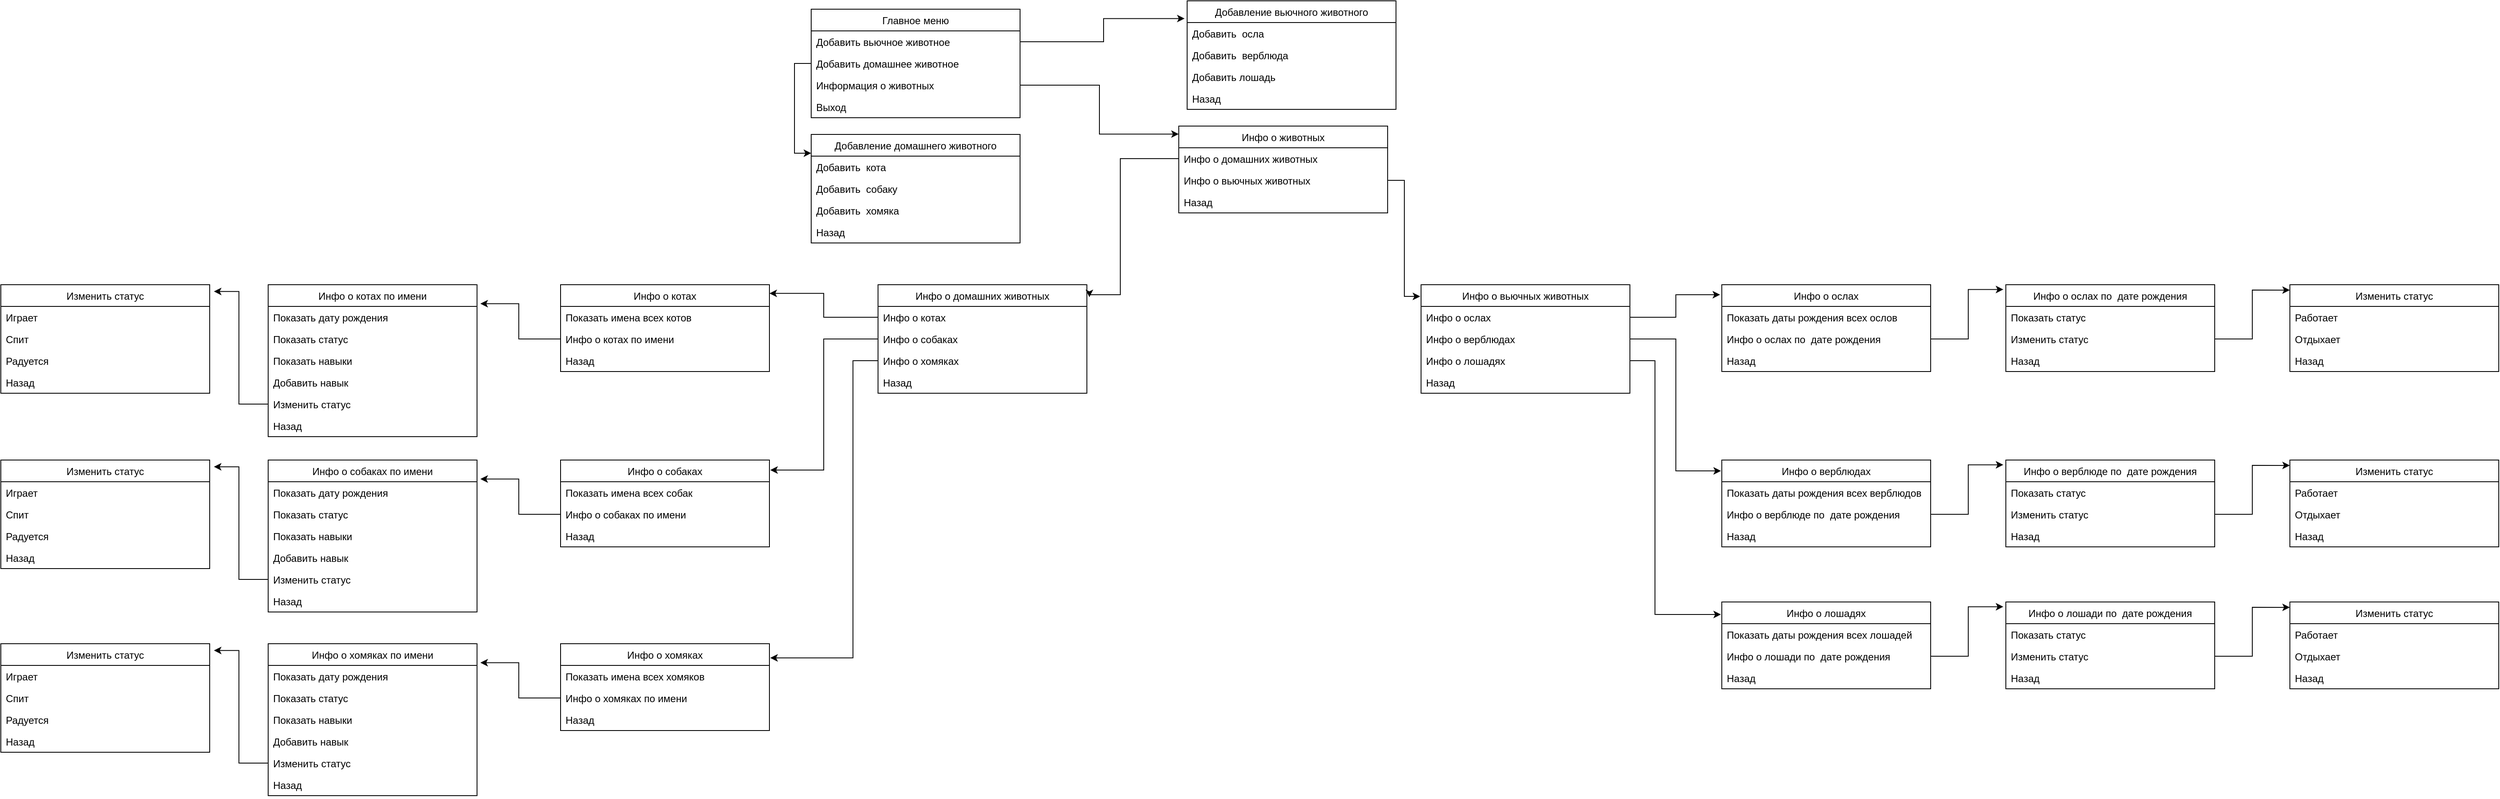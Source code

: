 <mxfile version="20.3.0" type="device"><diagram id="fs045Aw5NQuOUxJ6UUJ1" name="Page-1"><mxGraphModel dx="3357" dy="1331" grid="1" gridSize="10" guides="1" tooltips="1" connect="1" arrows="1" fold="1" page="1" pageScale="1" pageWidth="1169" pageHeight="1654" math="0" shadow="0"><root><mxCell id="0"/><mxCell id="1" parent="0"/><mxCell id="vVIxiaEIM-5Z5DI-X42F-1" value="Главное меню" style="swimlane;fontStyle=0;childLayout=stackLayout;horizontal=1;startSize=26;fillColor=none;horizontalStack=0;resizeParent=1;resizeParentMax=0;resizeLast=0;collapsible=1;marginBottom=0;" parent="1" vertex="1"><mxGeometry x="40" y="50" width="250" height="130" as="geometry"/></mxCell><mxCell id="vVIxiaEIM-5Z5DI-X42F-2" value="Добавить вьючное животное" style="text;strokeColor=none;fillColor=none;align=left;verticalAlign=top;spacingLeft=4;spacingRight=4;overflow=hidden;rotatable=0;points=[[0,0.5],[1,0.5]];portConstraint=eastwest;" parent="vVIxiaEIM-5Z5DI-X42F-1" vertex="1"><mxGeometry y="26" width="250" height="26" as="geometry"/></mxCell><mxCell id="vVIxiaEIM-5Z5DI-X42F-3" value="Добавить домашнее животное" style="text;strokeColor=none;fillColor=none;align=left;verticalAlign=top;spacingLeft=4;spacingRight=4;overflow=hidden;rotatable=0;points=[[0,0.5],[1,0.5]];portConstraint=eastwest;" parent="vVIxiaEIM-5Z5DI-X42F-1" vertex="1"><mxGeometry y="52" width="250" height="26" as="geometry"/></mxCell><mxCell id="vVIxiaEIM-5Z5DI-X42F-4" value="Информация о животных" style="text;strokeColor=none;fillColor=none;align=left;verticalAlign=top;spacingLeft=4;spacingRight=4;overflow=hidden;rotatable=0;points=[[0,0.5],[1,0.5]];portConstraint=eastwest;" parent="vVIxiaEIM-5Z5DI-X42F-1" vertex="1"><mxGeometry y="78" width="250" height="26" as="geometry"/></mxCell><mxCell id="2BaYiXxYKzStVvxydZpP-1" value="Выход" style="text;strokeColor=none;fillColor=none;align=left;verticalAlign=top;spacingLeft=4;spacingRight=4;overflow=hidden;rotatable=0;points=[[0,0.5],[1,0.5]];portConstraint=eastwest;" vertex="1" parent="vVIxiaEIM-5Z5DI-X42F-1"><mxGeometry y="104" width="250" height="26" as="geometry"/></mxCell><mxCell id="vVIxiaEIM-5Z5DI-X42F-5" value="Добавление вьючного животного" style="swimlane;fontStyle=0;childLayout=stackLayout;horizontal=1;startSize=26;fillColor=none;horizontalStack=0;resizeParent=1;resizeParentMax=0;resizeLast=0;collapsible=1;marginBottom=0;" parent="1" vertex="1"><mxGeometry x="490" y="40" width="250" height="130" as="geometry"/></mxCell><mxCell id="vVIxiaEIM-5Z5DI-X42F-6" value="Добавить  осла" style="text;strokeColor=none;fillColor=none;align=left;verticalAlign=top;spacingLeft=4;spacingRight=4;overflow=hidden;rotatable=0;points=[[0,0.5],[1,0.5]];portConstraint=eastwest;" parent="vVIxiaEIM-5Z5DI-X42F-5" vertex="1"><mxGeometry y="26" width="250" height="26" as="geometry"/></mxCell><mxCell id="vVIxiaEIM-5Z5DI-X42F-7" value="Добавить  верблюда" style="text;strokeColor=none;fillColor=none;align=left;verticalAlign=top;spacingLeft=4;spacingRight=4;overflow=hidden;rotatable=0;points=[[0,0.5],[1,0.5]];portConstraint=eastwest;" parent="vVIxiaEIM-5Z5DI-X42F-5" vertex="1"><mxGeometry y="52" width="250" height="26" as="geometry"/></mxCell><mxCell id="vVIxiaEIM-5Z5DI-X42F-8" value="Добавить лошадь" style="text;strokeColor=none;fillColor=none;align=left;verticalAlign=top;spacingLeft=4;spacingRight=4;overflow=hidden;rotatable=0;points=[[0,0.5],[1,0.5]];portConstraint=eastwest;" parent="vVIxiaEIM-5Z5DI-X42F-5" vertex="1"><mxGeometry y="78" width="250" height="26" as="geometry"/></mxCell><mxCell id="2BaYiXxYKzStVvxydZpP-3" value="Назад" style="text;strokeColor=none;fillColor=none;align=left;verticalAlign=top;spacingLeft=4;spacingRight=4;overflow=hidden;rotatable=0;points=[[0,0.5],[1,0.5]];portConstraint=eastwest;" vertex="1" parent="vVIxiaEIM-5Z5DI-X42F-5"><mxGeometry y="104" width="250" height="26" as="geometry"/></mxCell><mxCell id="vVIxiaEIM-5Z5DI-X42F-9" style="edgeStyle=orthogonalEdgeStyle;rounded=0;orthogonalLoop=1;jettySize=auto;html=1;entryX=-0.012;entryY=0.163;entryDx=0;entryDy=0;entryPerimeter=0;" parent="1" source="vVIxiaEIM-5Z5DI-X42F-2" target="vVIxiaEIM-5Z5DI-X42F-5" edge="1"><mxGeometry relative="1" as="geometry"/></mxCell><mxCell id="vVIxiaEIM-5Z5DI-X42F-10" value="Добавление домашнего животного" style="swimlane;fontStyle=0;childLayout=stackLayout;horizontal=1;startSize=26;fillColor=none;horizontalStack=0;resizeParent=1;resizeParentMax=0;resizeLast=0;collapsible=1;marginBottom=0;" parent="1" vertex="1"><mxGeometry x="40" y="200" width="250" height="130" as="geometry"/></mxCell><mxCell id="vVIxiaEIM-5Z5DI-X42F-11" value="Добавить  кота" style="text;strokeColor=none;fillColor=none;align=left;verticalAlign=top;spacingLeft=4;spacingRight=4;overflow=hidden;rotatable=0;points=[[0,0.5],[1,0.5]];portConstraint=eastwest;" parent="vVIxiaEIM-5Z5DI-X42F-10" vertex="1"><mxGeometry y="26" width="250" height="26" as="geometry"/></mxCell><mxCell id="vVIxiaEIM-5Z5DI-X42F-12" value="Добавить  собаку" style="text;strokeColor=none;fillColor=none;align=left;verticalAlign=top;spacingLeft=4;spacingRight=4;overflow=hidden;rotatable=0;points=[[0,0.5],[1,0.5]];portConstraint=eastwest;" parent="vVIxiaEIM-5Z5DI-X42F-10" vertex="1"><mxGeometry y="52" width="250" height="26" as="geometry"/></mxCell><mxCell id="vVIxiaEIM-5Z5DI-X42F-13" value="Добавить  хомяка" style="text;strokeColor=none;fillColor=none;align=left;verticalAlign=top;spacingLeft=4;spacingRight=4;overflow=hidden;rotatable=0;points=[[0,0.5],[1,0.5]];portConstraint=eastwest;" parent="vVIxiaEIM-5Z5DI-X42F-10" vertex="1"><mxGeometry y="78" width="250" height="26" as="geometry"/></mxCell><mxCell id="2BaYiXxYKzStVvxydZpP-2" value="Назад" style="text;strokeColor=none;fillColor=none;align=left;verticalAlign=top;spacingLeft=4;spacingRight=4;overflow=hidden;rotatable=0;points=[[0,0.5],[1,0.5]];portConstraint=eastwest;" vertex="1" parent="vVIxiaEIM-5Z5DI-X42F-10"><mxGeometry y="104" width="250" height="26" as="geometry"/></mxCell><mxCell id="vVIxiaEIM-5Z5DI-X42F-14" style="edgeStyle=orthogonalEdgeStyle;rounded=0;orthogonalLoop=1;jettySize=auto;html=1;entryX=0;entryY=0.173;entryDx=0;entryDy=0;entryPerimeter=0;" parent="1" source="vVIxiaEIM-5Z5DI-X42F-3" target="vVIxiaEIM-5Z5DI-X42F-10" edge="1"><mxGeometry relative="1" as="geometry"/></mxCell><mxCell id="2BaYiXxYKzStVvxydZpP-4" value="Инфо о животных" style="swimlane;fontStyle=0;childLayout=stackLayout;horizontal=1;startSize=26;fillColor=none;horizontalStack=0;resizeParent=1;resizeParentMax=0;resizeLast=0;collapsible=1;marginBottom=0;" vertex="1" parent="1"><mxGeometry x="480" y="190" width="250" height="104" as="geometry"/></mxCell><mxCell id="2BaYiXxYKzStVvxydZpP-5" value="Инфо о домашних животных" style="text;strokeColor=none;fillColor=none;align=left;verticalAlign=top;spacingLeft=4;spacingRight=4;overflow=hidden;rotatable=0;points=[[0,0.5],[1,0.5]];portConstraint=eastwest;" vertex="1" parent="2BaYiXxYKzStVvxydZpP-4"><mxGeometry y="26" width="250" height="26" as="geometry"/></mxCell><mxCell id="2BaYiXxYKzStVvxydZpP-6" value="Инфо о вьючных животных" style="text;strokeColor=none;fillColor=none;align=left;verticalAlign=top;spacingLeft=4;spacingRight=4;overflow=hidden;rotatable=0;points=[[0,0.5],[1,0.5]];portConstraint=eastwest;" vertex="1" parent="2BaYiXxYKzStVvxydZpP-4"><mxGeometry y="52" width="250" height="26" as="geometry"/></mxCell><mxCell id="2BaYiXxYKzStVvxydZpP-8" value="Назад" style="text;strokeColor=none;fillColor=none;align=left;verticalAlign=top;spacingLeft=4;spacingRight=4;overflow=hidden;rotatable=0;points=[[0,0.5],[1,0.5]];portConstraint=eastwest;" vertex="1" parent="2BaYiXxYKzStVvxydZpP-4"><mxGeometry y="78" width="250" height="26" as="geometry"/></mxCell><mxCell id="2BaYiXxYKzStVvxydZpP-9" style="edgeStyle=orthogonalEdgeStyle;rounded=0;orthogonalLoop=1;jettySize=auto;html=1;entryX=0;entryY=0.092;entryDx=0;entryDy=0;entryPerimeter=0;" edge="1" parent="1" source="vVIxiaEIM-5Z5DI-X42F-4" target="2BaYiXxYKzStVvxydZpP-4"><mxGeometry relative="1" as="geometry"/></mxCell><mxCell id="2BaYiXxYKzStVvxydZpP-10" value="Инфо о домашних животных" style="swimlane;fontStyle=0;childLayout=stackLayout;horizontal=1;startSize=26;fillColor=none;horizontalStack=0;resizeParent=1;resizeParentMax=0;resizeLast=0;collapsible=1;marginBottom=0;" vertex="1" parent="1"><mxGeometry x="120" y="380" width="250" height="130" as="geometry"/></mxCell><mxCell id="2BaYiXxYKzStVvxydZpP-11" value="Инфо о котах" style="text;strokeColor=none;fillColor=none;align=left;verticalAlign=top;spacingLeft=4;spacingRight=4;overflow=hidden;rotatable=0;points=[[0,0.5],[1,0.5]];portConstraint=eastwest;" vertex="1" parent="2BaYiXxYKzStVvxydZpP-10"><mxGeometry y="26" width="250" height="26" as="geometry"/></mxCell><mxCell id="2BaYiXxYKzStVvxydZpP-12" value="Инфо о собаках" style="text;strokeColor=none;fillColor=none;align=left;verticalAlign=top;spacingLeft=4;spacingRight=4;overflow=hidden;rotatable=0;points=[[0,0.5],[1,0.5]];portConstraint=eastwest;" vertex="1" parent="2BaYiXxYKzStVvxydZpP-10"><mxGeometry y="52" width="250" height="26" as="geometry"/></mxCell><mxCell id="2BaYiXxYKzStVvxydZpP-13" value="Инфо о хомяках" style="text;strokeColor=none;fillColor=none;align=left;verticalAlign=top;spacingLeft=4;spacingRight=4;overflow=hidden;rotatable=0;points=[[0,0.5],[1,0.5]];portConstraint=eastwest;" vertex="1" parent="2BaYiXxYKzStVvxydZpP-10"><mxGeometry y="78" width="250" height="26" as="geometry"/></mxCell><mxCell id="2BaYiXxYKzStVvxydZpP-17" value="Назад" style="text;strokeColor=none;fillColor=none;align=left;verticalAlign=top;spacingLeft=4;spacingRight=4;overflow=hidden;rotatable=0;points=[[0,0.5],[1,0.5]];portConstraint=eastwest;" vertex="1" parent="2BaYiXxYKzStVvxydZpP-10"><mxGeometry y="104" width="250" height="26" as="geometry"/></mxCell><mxCell id="2BaYiXxYKzStVvxydZpP-14" style="edgeStyle=orthogonalEdgeStyle;rounded=0;orthogonalLoop=1;jettySize=auto;html=1;entryX=1.012;entryY=0.115;entryDx=0;entryDy=0;entryPerimeter=0;" edge="1" parent="1" source="2BaYiXxYKzStVvxydZpP-5" target="2BaYiXxYKzStVvxydZpP-10"><mxGeometry relative="1" as="geometry"><Array as="points"><mxPoint x="410" y="229"/><mxPoint x="410" y="392"/></Array></mxGeometry></mxCell><mxCell id="2BaYiXxYKzStVvxydZpP-18" value="Инфо о вьючных животных" style="swimlane;fontStyle=0;childLayout=stackLayout;horizontal=1;startSize=26;fillColor=none;horizontalStack=0;resizeParent=1;resizeParentMax=0;resizeLast=0;collapsible=1;marginBottom=0;" vertex="1" parent="1"><mxGeometry x="770" y="380" width="250" height="130" as="geometry"/></mxCell><mxCell id="2BaYiXxYKzStVvxydZpP-19" value="Инфо о ослах" style="text;strokeColor=none;fillColor=none;align=left;verticalAlign=top;spacingLeft=4;spacingRight=4;overflow=hidden;rotatable=0;points=[[0,0.5],[1,0.5]];portConstraint=eastwest;" vertex="1" parent="2BaYiXxYKzStVvxydZpP-18"><mxGeometry y="26" width="250" height="26" as="geometry"/></mxCell><mxCell id="2BaYiXxYKzStVvxydZpP-20" value="Инфо о верблюдах" style="text;strokeColor=none;fillColor=none;align=left;verticalAlign=top;spacingLeft=4;spacingRight=4;overflow=hidden;rotatable=0;points=[[0,0.5],[1,0.5]];portConstraint=eastwest;" vertex="1" parent="2BaYiXxYKzStVvxydZpP-18"><mxGeometry y="52" width="250" height="26" as="geometry"/></mxCell><mxCell id="2BaYiXxYKzStVvxydZpP-21" value="Инфо о лошадях" style="text;strokeColor=none;fillColor=none;align=left;verticalAlign=top;spacingLeft=4;spacingRight=4;overflow=hidden;rotatable=0;points=[[0,0.5],[1,0.5]];portConstraint=eastwest;" vertex="1" parent="2BaYiXxYKzStVvxydZpP-18"><mxGeometry y="78" width="250" height="26" as="geometry"/></mxCell><mxCell id="2BaYiXxYKzStVvxydZpP-22" value="Назад" style="text;strokeColor=none;fillColor=none;align=left;verticalAlign=top;spacingLeft=4;spacingRight=4;overflow=hidden;rotatable=0;points=[[0,0.5],[1,0.5]];portConstraint=eastwest;" vertex="1" parent="2BaYiXxYKzStVvxydZpP-18"><mxGeometry y="104" width="250" height="26" as="geometry"/></mxCell><mxCell id="2BaYiXxYKzStVvxydZpP-23" style="edgeStyle=orthogonalEdgeStyle;rounded=0;orthogonalLoop=1;jettySize=auto;html=1;entryX=-0.004;entryY=0.108;entryDx=0;entryDy=0;entryPerimeter=0;" edge="1" parent="1" source="2BaYiXxYKzStVvxydZpP-6" target="2BaYiXxYKzStVvxydZpP-18"><mxGeometry relative="1" as="geometry"/></mxCell><mxCell id="2BaYiXxYKzStVvxydZpP-24" value="Инфо о котах" style="swimlane;fontStyle=0;childLayout=stackLayout;horizontal=1;startSize=26;fillColor=none;horizontalStack=0;resizeParent=1;resizeParentMax=0;resizeLast=0;collapsible=1;marginBottom=0;" vertex="1" parent="1"><mxGeometry x="-260" y="380" width="250" height="104" as="geometry"/></mxCell><mxCell id="2BaYiXxYKzStVvxydZpP-25" value="Показать имена всех котов" style="text;strokeColor=none;fillColor=none;align=left;verticalAlign=top;spacingLeft=4;spacingRight=4;overflow=hidden;rotatable=0;points=[[0,0.5],[1,0.5]];portConstraint=eastwest;" vertex="1" parent="2BaYiXxYKzStVvxydZpP-24"><mxGeometry y="26" width="250" height="26" as="geometry"/></mxCell><mxCell id="2BaYiXxYKzStVvxydZpP-26" value="Инфо о котах по имени" style="text;strokeColor=none;fillColor=none;align=left;verticalAlign=top;spacingLeft=4;spacingRight=4;overflow=hidden;rotatable=0;points=[[0,0.5],[1,0.5]];portConstraint=eastwest;" vertex="1" parent="2BaYiXxYKzStVvxydZpP-24"><mxGeometry y="52" width="250" height="26" as="geometry"/></mxCell><mxCell id="2BaYiXxYKzStVvxydZpP-28" value="Назад" style="text;strokeColor=none;fillColor=none;align=left;verticalAlign=top;spacingLeft=4;spacingRight=4;overflow=hidden;rotatable=0;points=[[0,0.5],[1,0.5]];portConstraint=eastwest;" vertex="1" parent="2BaYiXxYKzStVvxydZpP-24"><mxGeometry y="78" width="250" height="26" as="geometry"/></mxCell><mxCell id="2BaYiXxYKzStVvxydZpP-29" style="edgeStyle=orthogonalEdgeStyle;rounded=0;orthogonalLoop=1;jettySize=auto;html=1;entryX=1;entryY=0.1;entryDx=0;entryDy=0;entryPerimeter=0;" edge="1" parent="1" source="2BaYiXxYKzStVvxydZpP-11" target="2BaYiXxYKzStVvxydZpP-24"><mxGeometry relative="1" as="geometry"/></mxCell><mxCell id="2BaYiXxYKzStVvxydZpP-30" value="Инфо о котах по имени" style="swimlane;fontStyle=0;childLayout=stackLayout;horizontal=1;startSize=26;fillColor=none;horizontalStack=0;resizeParent=1;resizeParentMax=0;resizeLast=0;collapsible=1;marginBottom=0;" vertex="1" parent="1"><mxGeometry x="-610" y="380" width="250" height="182" as="geometry"/></mxCell><mxCell id="2BaYiXxYKzStVvxydZpP-31" value="Показать дату рождения" style="text;strokeColor=none;fillColor=none;align=left;verticalAlign=top;spacingLeft=4;spacingRight=4;overflow=hidden;rotatable=0;points=[[0,0.5],[1,0.5]];portConstraint=eastwest;" vertex="1" parent="2BaYiXxYKzStVvxydZpP-30"><mxGeometry y="26" width="250" height="26" as="geometry"/></mxCell><mxCell id="2BaYiXxYKzStVvxydZpP-32" value="Показать статус" style="text;strokeColor=none;fillColor=none;align=left;verticalAlign=top;spacingLeft=4;spacingRight=4;overflow=hidden;rotatable=0;points=[[0,0.5],[1,0.5]];portConstraint=eastwest;" vertex="1" parent="2BaYiXxYKzStVvxydZpP-30"><mxGeometry y="52" width="250" height="26" as="geometry"/></mxCell><mxCell id="2BaYiXxYKzStVvxydZpP-33" value="Показать навыки" style="text;strokeColor=none;fillColor=none;align=left;verticalAlign=top;spacingLeft=4;spacingRight=4;overflow=hidden;rotatable=0;points=[[0,0.5],[1,0.5]];portConstraint=eastwest;" vertex="1" parent="2BaYiXxYKzStVvxydZpP-30"><mxGeometry y="78" width="250" height="26" as="geometry"/></mxCell><mxCell id="2BaYiXxYKzStVvxydZpP-35" value="Добавить навык" style="text;strokeColor=none;fillColor=none;align=left;verticalAlign=top;spacingLeft=4;spacingRight=4;overflow=hidden;rotatable=0;points=[[0,0.5],[1,0.5]];portConstraint=eastwest;" vertex="1" parent="2BaYiXxYKzStVvxydZpP-30"><mxGeometry y="104" width="250" height="26" as="geometry"/></mxCell><mxCell id="2BaYiXxYKzStVvxydZpP-36" value="Изменить статус" style="text;strokeColor=none;fillColor=none;align=left;verticalAlign=top;spacingLeft=4;spacingRight=4;overflow=hidden;rotatable=0;points=[[0,0.5],[1,0.5]];portConstraint=eastwest;" vertex="1" parent="2BaYiXxYKzStVvxydZpP-30"><mxGeometry y="130" width="250" height="26" as="geometry"/></mxCell><mxCell id="2BaYiXxYKzStVvxydZpP-39" value="Назад" style="text;strokeColor=none;fillColor=none;align=left;verticalAlign=top;spacingLeft=4;spacingRight=4;overflow=hidden;rotatable=0;points=[[0,0.5],[1,0.5]];portConstraint=eastwest;" vertex="1" parent="2BaYiXxYKzStVvxydZpP-30"><mxGeometry y="156" width="250" height="26" as="geometry"/></mxCell><mxCell id="2BaYiXxYKzStVvxydZpP-34" style="edgeStyle=orthogonalEdgeStyle;rounded=0;orthogonalLoop=1;jettySize=auto;html=1;entryX=1.016;entryY=0.125;entryDx=0;entryDy=0;entryPerimeter=0;" edge="1" parent="1" source="2BaYiXxYKzStVvxydZpP-26" target="2BaYiXxYKzStVvxydZpP-30"><mxGeometry relative="1" as="geometry"/></mxCell><mxCell id="2BaYiXxYKzStVvxydZpP-40" value="Изменить статус" style="swimlane;fontStyle=0;childLayout=stackLayout;horizontal=1;startSize=26;fillColor=none;horizontalStack=0;resizeParent=1;resizeParentMax=0;resizeLast=0;collapsible=1;marginBottom=0;" vertex="1" parent="1"><mxGeometry x="-930" y="380" width="250" height="130" as="geometry"/></mxCell><mxCell id="2BaYiXxYKzStVvxydZpP-41" value="Играет" style="text;strokeColor=none;fillColor=none;align=left;verticalAlign=top;spacingLeft=4;spacingRight=4;overflow=hidden;rotatable=0;points=[[0,0.5],[1,0.5]];portConstraint=eastwest;" vertex="1" parent="2BaYiXxYKzStVvxydZpP-40"><mxGeometry y="26" width="250" height="26" as="geometry"/></mxCell><mxCell id="2BaYiXxYKzStVvxydZpP-42" value="Спит" style="text;strokeColor=none;fillColor=none;align=left;verticalAlign=top;spacingLeft=4;spacingRight=4;overflow=hidden;rotatable=0;points=[[0,0.5],[1,0.5]];portConstraint=eastwest;" vertex="1" parent="2BaYiXxYKzStVvxydZpP-40"><mxGeometry y="52" width="250" height="26" as="geometry"/></mxCell><mxCell id="2BaYiXxYKzStVvxydZpP-43" value="Радуется" style="text;strokeColor=none;fillColor=none;align=left;verticalAlign=top;spacingLeft=4;spacingRight=4;overflow=hidden;rotatable=0;points=[[0,0.5],[1,0.5]];portConstraint=eastwest;" vertex="1" parent="2BaYiXxYKzStVvxydZpP-40"><mxGeometry y="78" width="250" height="26" as="geometry"/></mxCell><mxCell id="2BaYiXxYKzStVvxydZpP-46" value="Назад" style="text;strokeColor=none;fillColor=none;align=left;verticalAlign=top;spacingLeft=4;spacingRight=4;overflow=hidden;rotatable=0;points=[[0,0.5],[1,0.5]];portConstraint=eastwest;" vertex="1" parent="2BaYiXxYKzStVvxydZpP-40"><mxGeometry y="104" width="250" height="26" as="geometry"/></mxCell><mxCell id="2BaYiXxYKzStVvxydZpP-47" style="edgeStyle=orthogonalEdgeStyle;rounded=0;orthogonalLoop=1;jettySize=auto;html=1;entryX=1.02;entryY=0.062;entryDx=0;entryDy=0;entryPerimeter=0;" edge="1" parent="1" source="2BaYiXxYKzStVvxydZpP-36" target="2BaYiXxYKzStVvxydZpP-40"><mxGeometry relative="1" as="geometry"/></mxCell><mxCell id="2BaYiXxYKzStVvxydZpP-48" value="Инфо о собаках" style="swimlane;fontStyle=0;childLayout=stackLayout;horizontal=1;startSize=26;fillColor=none;horizontalStack=0;resizeParent=1;resizeParentMax=0;resizeLast=0;collapsible=1;marginBottom=0;" vertex="1" parent="1"><mxGeometry x="-260" y="590" width="250" height="104" as="geometry"/></mxCell><mxCell id="2BaYiXxYKzStVvxydZpP-49" value="Показать имена всех собак" style="text;strokeColor=none;fillColor=none;align=left;verticalAlign=top;spacingLeft=4;spacingRight=4;overflow=hidden;rotatable=0;points=[[0,0.5],[1,0.5]];portConstraint=eastwest;" vertex="1" parent="2BaYiXxYKzStVvxydZpP-48"><mxGeometry y="26" width="250" height="26" as="geometry"/></mxCell><mxCell id="2BaYiXxYKzStVvxydZpP-50" value="Инфо о собаках по имени" style="text;strokeColor=none;fillColor=none;align=left;verticalAlign=top;spacingLeft=4;spacingRight=4;overflow=hidden;rotatable=0;points=[[0,0.5],[1,0.5]];portConstraint=eastwest;" vertex="1" parent="2BaYiXxYKzStVvxydZpP-48"><mxGeometry y="52" width="250" height="26" as="geometry"/></mxCell><mxCell id="2BaYiXxYKzStVvxydZpP-51" value="Назад" style="text;strokeColor=none;fillColor=none;align=left;verticalAlign=top;spacingLeft=4;spacingRight=4;overflow=hidden;rotatable=0;points=[[0,0.5],[1,0.5]];portConstraint=eastwest;" vertex="1" parent="2BaYiXxYKzStVvxydZpP-48"><mxGeometry y="78" width="250" height="26" as="geometry"/></mxCell><mxCell id="2BaYiXxYKzStVvxydZpP-52" value="Инфо о собаках по имени" style="swimlane;fontStyle=0;childLayout=stackLayout;horizontal=1;startSize=26;fillColor=none;horizontalStack=0;resizeParent=1;resizeParentMax=0;resizeLast=0;collapsible=1;marginBottom=0;" vertex="1" parent="1"><mxGeometry x="-610" y="590" width="250" height="182" as="geometry"/></mxCell><mxCell id="2BaYiXxYKzStVvxydZpP-53" value="Показать дату рождения" style="text;strokeColor=none;fillColor=none;align=left;verticalAlign=top;spacingLeft=4;spacingRight=4;overflow=hidden;rotatable=0;points=[[0,0.5],[1,0.5]];portConstraint=eastwest;" vertex="1" parent="2BaYiXxYKzStVvxydZpP-52"><mxGeometry y="26" width="250" height="26" as="geometry"/></mxCell><mxCell id="2BaYiXxYKzStVvxydZpP-54" value="Показать статус" style="text;strokeColor=none;fillColor=none;align=left;verticalAlign=top;spacingLeft=4;spacingRight=4;overflow=hidden;rotatable=0;points=[[0,0.5],[1,0.5]];portConstraint=eastwest;" vertex="1" parent="2BaYiXxYKzStVvxydZpP-52"><mxGeometry y="52" width="250" height="26" as="geometry"/></mxCell><mxCell id="2BaYiXxYKzStVvxydZpP-55" value="Показать навыки" style="text;strokeColor=none;fillColor=none;align=left;verticalAlign=top;spacingLeft=4;spacingRight=4;overflow=hidden;rotatable=0;points=[[0,0.5],[1,0.5]];portConstraint=eastwest;" vertex="1" parent="2BaYiXxYKzStVvxydZpP-52"><mxGeometry y="78" width="250" height="26" as="geometry"/></mxCell><mxCell id="2BaYiXxYKzStVvxydZpP-56" value="Добавить навык" style="text;strokeColor=none;fillColor=none;align=left;verticalAlign=top;spacingLeft=4;spacingRight=4;overflow=hidden;rotatable=0;points=[[0,0.5],[1,0.5]];portConstraint=eastwest;" vertex="1" parent="2BaYiXxYKzStVvxydZpP-52"><mxGeometry y="104" width="250" height="26" as="geometry"/></mxCell><mxCell id="2BaYiXxYKzStVvxydZpP-57" value="Изменить статус" style="text;strokeColor=none;fillColor=none;align=left;verticalAlign=top;spacingLeft=4;spacingRight=4;overflow=hidden;rotatable=0;points=[[0,0.5],[1,0.5]];portConstraint=eastwest;" vertex="1" parent="2BaYiXxYKzStVvxydZpP-52"><mxGeometry y="130" width="250" height="26" as="geometry"/></mxCell><mxCell id="2BaYiXxYKzStVvxydZpP-58" value="Назад" style="text;strokeColor=none;fillColor=none;align=left;verticalAlign=top;spacingLeft=4;spacingRight=4;overflow=hidden;rotatable=0;points=[[0,0.5],[1,0.5]];portConstraint=eastwest;" vertex="1" parent="2BaYiXxYKzStVvxydZpP-52"><mxGeometry y="156" width="250" height="26" as="geometry"/></mxCell><mxCell id="2BaYiXxYKzStVvxydZpP-59" style="edgeStyle=orthogonalEdgeStyle;rounded=0;orthogonalLoop=1;jettySize=auto;html=1;entryX=1.016;entryY=0.125;entryDx=0;entryDy=0;entryPerimeter=0;" edge="1" source="2BaYiXxYKzStVvxydZpP-50" target="2BaYiXxYKzStVvxydZpP-52" parent="1"><mxGeometry relative="1" as="geometry"/></mxCell><mxCell id="2BaYiXxYKzStVvxydZpP-60" value="Изменить статус" style="swimlane;fontStyle=0;childLayout=stackLayout;horizontal=1;startSize=26;fillColor=none;horizontalStack=0;resizeParent=1;resizeParentMax=0;resizeLast=0;collapsible=1;marginBottom=0;" vertex="1" parent="1"><mxGeometry x="-930" y="590" width="250" height="130" as="geometry"/></mxCell><mxCell id="2BaYiXxYKzStVvxydZpP-61" value="Играет" style="text;strokeColor=none;fillColor=none;align=left;verticalAlign=top;spacingLeft=4;spacingRight=4;overflow=hidden;rotatable=0;points=[[0,0.5],[1,0.5]];portConstraint=eastwest;" vertex="1" parent="2BaYiXxYKzStVvxydZpP-60"><mxGeometry y="26" width="250" height="26" as="geometry"/></mxCell><mxCell id="2BaYiXxYKzStVvxydZpP-62" value="Спит" style="text;strokeColor=none;fillColor=none;align=left;verticalAlign=top;spacingLeft=4;spacingRight=4;overflow=hidden;rotatable=0;points=[[0,0.5],[1,0.5]];portConstraint=eastwest;" vertex="1" parent="2BaYiXxYKzStVvxydZpP-60"><mxGeometry y="52" width="250" height="26" as="geometry"/></mxCell><mxCell id="2BaYiXxYKzStVvxydZpP-63" value="Радуется" style="text;strokeColor=none;fillColor=none;align=left;verticalAlign=top;spacingLeft=4;spacingRight=4;overflow=hidden;rotatable=0;points=[[0,0.5],[1,0.5]];portConstraint=eastwest;" vertex="1" parent="2BaYiXxYKzStVvxydZpP-60"><mxGeometry y="78" width="250" height="26" as="geometry"/></mxCell><mxCell id="2BaYiXxYKzStVvxydZpP-64" value="Назад" style="text;strokeColor=none;fillColor=none;align=left;verticalAlign=top;spacingLeft=4;spacingRight=4;overflow=hidden;rotatable=0;points=[[0,0.5],[1,0.5]];portConstraint=eastwest;" vertex="1" parent="2BaYiXxYKzStVvxydZpP-60"><mxGeometry y="104" width="250" height="26" as="geometry"/></mxCell><mxCell id="2BaYiXxYKzStVvxydZpP-65" style="edgeStyle=orthogonalEdgeStyle;rounded=0;orthogonalLoop=1;jettySize=auto;html=1;entryX=1.02;entryY=0.062;entryDx=0;entryDy=0;entryPerimeter=0;" edge="1" source="2BaYiXxYKzStVvxydZpP-57" target="2BaYiXxYKzStVvxydZpP-60" parent="1"><mxGeometry relative="1" as="geometry"/></mxCell><mxCell id="2BaYiXxYKzStVvxydZpP-66" style="edgeStyle=orthogonalEdgeStyle;rounded=0;orthogonalLoop=1;jettySize=auto;html=1;entryX=1.004;entryY=0.115;entryDx=0;entryDy=0;entryPerimeter=0;" edge="1" parent="1" source="2BaYiXxYKzStVvxydZpP-12" target="2BaYiXxYKzStVvxydZpP-48"><mxGeometry relative="1" as="geometry"/></mxCell><mxCell id="2BaYiXxYKzStVvxydZpP-67" value="Инфо о хомяках" style="swimlane;fontStyle=0;childLayout=stackLayout;horizontal=1;startSize=26;fillColor=none;horizontalStack=0;resizeParent=1;resizeParentMax=0;resizeLast=0;collapsible=1;marginBottom=0;" vertex="1" parent="1"><mxGeometry x="-260" y="810" width="250" height="104" as="geometry"/></mxCell><mxCell id="2BaYiXxYKzStVvxydZpP-68" value="Показать имена всех хомяков" style="text;strokeColor=none;fillColor=none;align=left;verticalAlign=top;spacingLeft=4;spacingRight=4;overflow=hidden;rotatable=0;points=[[0,0.5],[1,0.5]];portConstraint=eastwest;" vertex="1" parent="2BaYiXxYKzStVvxydZpP-67"><mxGeometry y="26" width="250" height="26" as="geometry"/></mxCell><mxCell id="2BaYiXxYKzStVvxydZpP-69" value="Инфо о хомяках по имени" style="text;strokeColor=none;fillColor=none;align=left;verticalAlign=top;spacingLeft=4;spacingRight=4;overflow=hidden;rotatable=0;points=[[0,0.5],[1,0.5]];portConstraint=eastwest;" vertex="1" parent="2BaYiXxYKzStVvxydZpP-67"><mxGeometry y="52" width="250" height="26" as="geometry"/></mxCell><mxCell id="2BaYiXxYKzStVvxydZpP-70" value="Назад" style="text;strokeColor=none;fillColor=none;align=left;verticalAlign=top;spacingLeft=4;spacingRight=4;overflow=hidden;rotatable=0;points=[[0,0.5],[1,0.5]];portConstraint=eastwest;" vertex="1" parent="2BaYiXxYKzStVvxydZpP-67"><mxGeometry y="78" width="250" height="26" as="geometry"/></mxCell><mxCell id="2BaYiXxYKzStVvxydZpP-71" value="Инфо о хомяках по имени" style="swimlane;fontStyle=0;childLayout=stackLayout;horizontal=1;startSize=26;fillColor=none;horizontalStack=0;resizeParent=1;resizeParentMax=0;resizeLast=0;collapsible=1;marginBottom=0;" vertex="1" parent="1"><mxGeometry x="-610" y="810" width="250" height="182" as="geometry"/></mxCell><mxCell id="2BaYiXxYKzStVvxydZpP-72" value="Показать дату рождения" style="text;strokeColor=none;fillColor=none;align=left;verticalAlign=top;spacingLeft=4;spacingRight=4;overflow=hidden;rotatable=0;points=[[0,0.5],[1,0.5]];portConstraint=eastwest;" vertex="1" parent="2BaYiXxYKzStVvxydZpP-71"><mxGeometry y="26" width="250" height="26" as="geometry"/></mxCell><mxCell id="2BaYiXxYKzStVvxydZpP-73" value="Показать статус" style="text;strokeColor=none;fillColor=none;align=left;verticalAlign=top;spacingLeft=4;spacingRight=4;overflow=hidden;rotatable=0;points=[[0,0.5],[1,0.5]];portConstraint=eastwest;" vertex="1" parent="2BaYiXxYKzStVvxydZpP-71"><mxGeometry y="52" width="250" height="26" as="geometry"/></mxCell><mxCell id="2BaYiXxYKzStVvxydZpP-74" value="Показать навыки" style="text;strokeColor=none;fillColor=none;align=left;verticalAlign=top;spacingLeft=4;spacingRight=4;overflow=hidden;rotatable=0;points=[[0,0.5],[1,0.5]];portConstraint=eastwest;" vertex="1" parent="2BaYiXxYKzStVvxydZpP-71"><mxGeometry y="78" width="250" height="26" as="geometry"/></mxCell><mxCell id="2BaYiXxYKzStVvxydZpP-75" value="Добавить навык" style="text;strokeColor=none;fillColor=none;align=left;verticalAlign=top;spacingLeft=4;spacingRight=4;overflow=hidden;rotatable=0;points=[[0,0.5],[1,0.5]];portConstraint=eastwest;" vertex="1" parent="2BaYiXxYKzStVvxydZpP-71"><mxGeometry y="104" width="250" height="26" as="geometry"/></mxCell><mxCell id="2BaYiXxYKzStVvxydZpP-76" value="Изменить статус" style="text;strokeColor=none;fillColor=none;align=left;verticalAlign=top;spacingLeft=4;spacingRight=4;overflow=hidden;rotatable=0;points=[[0,0.5],[1,0.5]];portConstraint=eastwest;" vertex="1" parent="2BaYiXxYKzStVvxydZpP-71"><mxGeometry y="130" width="250" height="26" as="geometry"/></mxCell><mxCell id="2BaYiXxYKzStVvxydZpP-77" value="Назад" style="text;strokeColor=none;fillColor=none;align=left;verticalAlign=top;spacingLeft=4;spacingRight=4;overflow=hidden;rotatable=0;points=[[0,0.5],[1,0.5]];portConstraint=eastwest;" vertex="1" parent="2BaYiXxYKzStVvxydZpP-71"><mxGeometry y="156" width="250" height="26" as="geometry"/></mxCell><mxCell id="2BaYiXxYKzStVvxydZpP-78" style="edgeStyle=orthogonalEdgeStyle;rounded=0;orthogonalLoop=1;jettySize=auto;html=1;entryX=1.016;entryY=0.125;entryDx=0;entryDy=0;entryPerimeter=0;" edge="1" source="2BaYiXxYKzStVvxydZpP-69" target="2BaYiXxYKzStVvxydZpP-71" parent="1"><mxGeometry relative="1" as="geometry"/></mxCell><mxCell id="2BaYiXxYKzStVvxydZpP-79" value="Изменить статус" style="swimlane;fontStyle=0;childLayout=stackLayout;horizontal=1;startSize=26;fillColor=none;horizontalStack=0;resizeParent=1;resizeParentMax=0;resizeLast=0;collapsible=1;marginBottom=0;" vertex="1" parent="1"><mxGeometry x="-930" y="810" width="250" height="130" as="geometry"/></mxCell><mxCell id="2BaYiXxYKzStVvxydZpP-80" value="Играет" style="text;strokeColor=none;fillColor=none;align=left;verticalAlign=top;spacingLeft=4;spacingRight=4;overflow=hidden;rotatable=0;points=[[0,0.5],[1,0.5]];portConstraint=eastwest;" vertex="1" parent="2BaYiXxYKzStVvxydZpP-79"><mxGeometry y="26" width="250" height="26" as="geometry"/></mxCell><mxCell id="2BaYiXxYKzStVvxydZpP-81" value="Спит" style="text;strokeColor=none;fillColor=none;align=left;verticalAlign=top;spacingLeft=4;spacingRight=4;overflow=hidden;rotatable=0;points=[[0,0.5],[1,0.5]];portConstraint=eastwest;" vertex="1" parent="2BaYiXxYKzStVvxydZpP-79"><mxGeometry y="52" width="250" height="26" as="geometry"/></mxCell><mxCell id="2BaYiXxYKzStVvxydZpP-82" value="Радуется" style="text;strokeColor=none;fillColor=none;align=left;verticalAlign=top;spacingLeft=4;spacingRight=4;overflow=hidden;rotatable=0;points=[[0,0.5],[1,0.5]];portConstraint=eastwest;" vertex="1" parent="2BaYiXxYKzStVvxydZpP-79"><mxGeometry y="78" width="250" height="26" as="geometry"/></mxCell><mxCell id="2BaYiXxYKzStVvxydZpP-83" value="Назад" style="text;strokeColor=none;fillColor=none;align=left;verticalAlign=top;spacingLeft=4;spacingRight=4;overflow=hidden;rotatable=0;points=[[0,0.5],[1,0.5]];portConstraint=eastwest;" vertex="1" parent="2BaYiXxYKzStVvxydZpP-79"><mxGeometry y="104" width="250" height="26" as="geometry"/></mxCell><mxCell id="2BaYiXxYKzStVvxydZpP-84" style="edgeStyle=orthogonalEdgeStyle;rounded=0;orthogonalLoop=1;jettySize=auto;html=1;entryX=1.02;entryY=0.062;entryDx=0;entryDy=0;entryPerimeter=0;" edge="1" source="2BaYiXxYKzStVvxydZpP-76" target="2BaYiXxYKzStVvxydZpP-79" parent="1"><mxGeometry relative="1" as="geometry"/></mxCell><mxCell id="2BaYiXxYKzStVvxydZpP-85" style="edgeStyle=orthogonalEdgeStyle;rounded=0;orthogonalLoop=1;jettySize=auto;html=1;entryX=1.004;entryY=0.163;entryDx=0;entryDy=0;entryPerimeter=0;" edge="1" parent="1" source="2BaYiXxYKzStVvxydZpP-13" target="2BaYiXxYKzStVvxydZpP-67"><mxGeometry relative="1" as="geometry"><Array as="points"><mxPoint x="90" y="471"/><mxPoint x="90" y="827"/></Array></mxGeometry></mxCell><mxCell id="2BaYiXxYKzStVvxydZpP-86" value="Инфо о ослах" style="swimlane;fontStyle=0;childLayout=stackLayout;horizontal=1;startSize=26;fillColor=none;horizontalStack=0;resizeParent=1;resizeParentMax=0;resizeLast=0;collapsible=1;marginBottom=0;" vertex="1" parent="1"><mxGeometry x="1130" y="380" width="250" height="104" as="geometry"/></mxCell><mxCell id="2BaYiXxYKzStVvxydZpP-87" value="Показать даты рождения всех ослов" style="text;strokeColor=none;fillColor=none;align=left;verticalAlign=top;spacingLeft=4;spacingRight=4;overflow=hidden;rotatable=0;points=[[0,0.5],[1,0.5]];portConstraint=eastwest;" vertex="1" parent="2BaYiXxYKzStVvxydZpP-86"><mxGeometry y="26" width="250" height="26" as="geometry"/></mxCell><mxCell id="2BaYiXxYKzStVvxydZpP-88" value="Инфо о ослах по  дате рождения" style="text;strokeColor=none;fillColor=none;align=left;verticalAlign=top;spacingLeft=4;spacingRight=4;overflow=hidden;rotatable=0;points=[[0,0.5],[1,0.5]];portConstraint=eastwest;" vertex="1" parent="2BaYiXxYKzStVvxydZpP-86"><mxGeometry y="52" width="250" height="26" as="geometry"/></mxCell><mxCell id="2BaYiXxYKzStVvxydZpP-89" value="Назад" style="text;strokeColor=none;fillColor=none;align=left;verticalAlign=top;spacingLeft=4;spacingRight=4;overflow=hidden;rotatable=0;points=[[0,0.5],[1,0.5]];portConstraint=eastwest;" vertex="1" parent="2BaYiXxYKzStVvxydZpP-86"><mxGeometry y="78" width="250" height="26" as="geometry"/></mxCell><mxCell id="2BaYiXxYKzStVvxydZpP-90" value="Инфо о ослах по  дате рождения" style="swimlane;fontStyle=0;childLayout=stackLayout;horizontal=1;startSize=26;fillColor=none;horizontalStack=0;resizeParent=1;resizeParentMax=0;resizeLast=0;collapsible=1;marginBottom=0;" vertex="1" parent="1"><mxGeometry x="1470" y="380" width="250" height="104" as="geometry"/></mxCell><mxCell id="2BaYiXxYKzStVvxydZpP-92" value="Показать статус" style="text;strokeColor=none;fillColor=none;align=left;verticalAlign=top;spacingLeft=4;spacingRight=4;overflow=hidden;rotatable=0;points=[[0,0.5],[1,0.5]];portConstraint=eastwest;" vertex="1" parent="2BaYiXxYKzStVvxydZpP-90"><mxGeometry y="26" width="250" height="26" as="geometry"/></mxCell><mxCell id="2BaYiXxYKzStVvxydZpP-95" value="Изменить статус" style="text;strokeColor=none;fillColor=none;align=left;verticalAlign=top;spacingLeft=4;spacingRight=4;overflow=hidden;rotatable=0;points=[[0,0.5],[1,0.5]];portConstraint=eastwest;" vertex="1" parent="2BaYiXxYKzStVvxydZpP-90"><mxGeometry y="52" width="250" height="26" as="geometry"/></mxCell><mxCell id="2BaYiXxYKzStVvxydZpP-96" value="Назад" style="text;strokeColor=none;fillColor=none;align=left;verticalAlign=top;spacingLeft=4;spacingRight=4;overflow=hidden;rotatable=0;points=[[0,0.5],[1,0.5]];portConstraint=eastwest;" vertex="1" parent="2BaYiXxYKzStVvxydZpP-90"><mxGeometry y="78" width="250" height="26" as="geometry"/></mxCell><mxCell id="2BaYiXxYKzStVvxydZpP-97" value="Изменить статус" style="swimlane;fontStyle=0;childLayout=stackLayout;horizontal=1;startSize=26;fillColor=none;horizontalStack=0;resizeParent=1;resizeParentMax=0;resizeLast=0;collapsible=1;marginBottom=0;" vertex="1" parent="1"><mxGeometry x="1810" y="380" width="250" height="104" as="geometry"/></mxCell><mxCell id="2BaYiXxYKzStVvxydZpP-99" value="Работает" style="text;strokeColor=none;fillColor=none;align=left;verticalAlign=top;spacingLeft=4;spacingRight=4;overflow=hidden;rotatable=0;points=[[0,0.5],[1,0.5]];portConstraint=eastwest;" vertex="1" parent="2BaYiXxYKzStVvxydZpP-97"><mxGeometry y="26" width="250" height="26" as="geometry"/></mxCell><mxCell id="2BaYiXxYKzStVvxydZpP-100" value="Отдыхает" style="text;strokeColor=none;fillColor=none;align=left;verticalAlign=top;spacingLeft=4;spacingRight=4;overflow=hidden;rotatable=0;points=[[0,0.5],[1,0.5]];portConstraint=eastwest;" vertex="1" parent="2BaYiXxYKzStVvxydZpP-97"><mxGeometry y="52" width="250" height="26" as="geometry"/></mxCell><mxCell id="2BaYiXxYKzStVvxydZpP-101" value="Назад" style="text;strokeColor=none;fillColor=none;align=left;verticalAlign=top;spacingLeft=4;spacingRight=4;overflow=hidden;rotatable=0;points=[[0,0.5],[1,0.5]];portConstraint=eastwest;" vertex="1" parent="2BaYiXxYKzStVvxydZpP-97"><mxGeometry y="78" width="250" height="26" as="geometry"/></mxCell><mxCell id="2BaYiXxYKzStVvxydZpP-102" style="edgeStyle=orthogonalEdgeStyle;rounded=0;orthogonalLoop=1;jettySize=auto;html=1;entryX=-0.008;entryY=0.115;entryDx=0;entryDy=0;entryPerimeter=0;" edge="1" parent="1" source="2BaYiXxYKzStVvxydZpP-19" target="2BaYiXxYKzStVvxydZpP-86"><mxGeometry relative="1" as="geometry"/></mxCell><mxCell id="2BaYiXxYKzStVvxydZpP-103" style="edgeStyle=orthogonalEdgeStyle;rounded=0;orthogonalLoop=1;jettySize=auto;html=1;entryX=-0.012;entryY=0.055;entryDx=0;entryDy=0;entryPerimeter=0;" edge="1" parent="1" source="2BaYiXxYKzStVvxydZpP-88" target="2BaYiXxYKzStVvxydZpP-90"><mxGeometry relative="1" as="geometry"/></mxCell><mxCell id="2BaYiXxYKzStVvxydZpP-104" style="edgeStyle=orthogonalEdgeStyle;rounded=0;orthogonalLoop=1;jettySize=auto;html=1;entryX=0;entryY=0.062;entryDx=0;entryDy=0;entryPerimeter=0;" edge="1" parent="1" source="2BaYiXxYKzStVvxydZpP-95" target="2BaYiXxYKzStVvxydZpP-97"><mxGeometry relative="1" as="geometry"/></mxCell><mxCell id="2BaYiXxYKzStVvxydZpP-105" value="Инфо о верблюдах" style="swimlane;fontStyle=0;childLayout=stackLayout;horizontal=1;startSize=26;fillColor=none;horizontalStack=0;resizeParent=1;resizeParentMax=0;resizeLast=0;collapsible=1;marginBottom=0;" vertex="1" parent="1"><mxGeometry x="1130" y="590" width="250" height="104" as="geometry"/></mxCell><mxCell id="2BaYiXxYKzStVvxydZpP-106" value="Показать даты рождения всех верблюдов" style="text;strokeColor=none;fillColor=none;align=left;verticalAlign=top;spacingLeft=4;spacingRight=4;overflow=hidden;rotatable=0;points=[[0,0.5],[1,0.5]];portConstraint=eastwest;" vertex="1" parent="2BaYiXxYKzStVvxydZpP-105"><mxGeometry y="26" width="250" height="26" as="geometry"/></mxCell><mxCell id="2BaYiXxYKzStVvxydZpP-107" value="Инфо о верблюде по  дате рождения" style="text;strokeColor=none;fillColor=none;align=left;verticalAlign=top;spacingLeft=4;spacingRight=4;overflow=hidden;rotatable=0;points=[[0,0.5],[1,0.5]];portConstraint=eastwest;" vertex="1" parent="2BaYiXxYKzStVvxydZpP-105"><mxGeometry y="52" width="250" height="26" as="geometry"/></mxCell><mxCell id="2BaYiXxYKzStVvxydZpP-108" value="Назад" style="text;strokeColor=none;fillColor=none;align=left;verticalAlign=top;spacingLeft=4;spacingRight=4;overflow=hidden;rotatable=0;points=[[0,0.5],[1,0.5]];portConstraint=eastwest;" vertex="1" parent="2BaYiXxYKzStVvxydZpP-105"><mxGeometry y="78" width="250" height="26" as="geometry"/></mxCell><mxCell id="2BaYiXxYKzStVvxydZpP-109" value="Инфо о верблюде по  дате рождения" style="swimlane;fontStyle=0;childLayout=stackLayout;horizontal=1;startSize=26;fillColor=none;horizontalStack=0;resizeParent=1;resizeParentMax=0;resizeLast=0;collapsible=1;marginBottom=0;" vertex="1" parent="1"><mxGeometry x="1470" y="590" width="250" height="104" as="geometry"/></mxCell><mxCell id="2BaYiXxYKzStVvxydZpP-111" value="Показать статус" style="text;strokeColor=none;fillColor=none;align=left;verticalAlign=top;spacingLeft=4;spacingRight=4;overflow=hidden;rotatable=0;points=[[0,0.5],[1,0.5]];portConstraint=eastwest;" vertex="1" parent="2BaYiXxYKzStVvxydZpP-109"><mxGeometry y="26" width="250" height="26" as="geometry"/></mxCell><mxCell id="2BaYiXxYKzStVvxydZpP-114" value="Изменить статус" style="text;strokeColor=none;fillColor=none;align=left;verticalAlign=top;spacingLeft=4;spacingRight=4;overflow=hidden;rotatable=0;points=[[0,0.5],[1,0.5]];portConstraint=eastwest;" vertex="1" parent="2BaYiXxYKzStVvxydZpP-109"><mxGeometry y="52" width="250" height="26" as="geometry"/></mxCell><mxCell id="2BaYiXxYKzStVvxydZpP-115" value="Назад" style="text;strokeColor=none;fillColor=none;align=left;verticalAlign=top;spacingLeft=4;spacingRight=4;overflow=hidden;rotatable=0;points=[[0,0.5],[1,0.5]];portConstraint=eastwest;" vertex="1" parent="2BaYiXxYKzStVvxydZpP-109"><mxGeometry y="78" width="250" height="26" as="geometry"/></mxCell><mxCell id="2BaYiXxYKzStVvxydZpP-116" value="Изменить статус" style="swimlane;fontStyle=0;childLayout=stackLayout;horizontal=1;startSize=26;fillColor=none;horizontalStack=0;resizeParent=1;resizeParentMax=0;resizeLast=0;collapsible=1;marginBottom=0;" vertex="1" parent="1"><mxGeometry x="1810" y="590" width="250" height="104" as="geometry"/></mxCell><mxCell id="2BaYiXxYKzStVvxydZpP-117" value="Работает" style="text;strokeColor=none;fillColor=none;align=left;verticalAlign=top;spacingLeft=4;spacingRight=4;overflow=hidden;rotatable=0;points=[[0,0.5],[1,0.5]];portConstraint=eastwest;" vertex="1" parent="2BaYiXxYKzStVvxydZpP-116"><mxGeometry y="26" width="250" height="26" as="geometry"/></mxCell><mxCell id="2BaYiXxYKzStVvxydZpP-118" value="Отдыхает" style="text;strokeColor=none;fillColor=none;align=left;verticalAlign=top;spacingLeft=4;spacingRight=4;overflow=hidden;rotatable=0;points=[[0,0.5],[1,0.5]];portConstraint=eastwest;" vertex="1" parent="2BaYiXxYKzStVvxydZpP-116"><mxGeometry y="52" width="250" height="26" as="geometry"/></mxCell><mxCell id="2BaYiXxYKzStVvxydZpP-119" value="Назад" style="text;strokeColor=none;fillColor=none;align=left;verticalAlign=top;spacingLeft=4;spacingRight=4;overflow=hidden;rotatable=0;points=[[0,0.5],[1,0.5]];portConstraint=eastwest;" vertex="1" parent="2BaYiXxYKzStVvxydZpP-116"><mxGeometry y="78" width="250" height="26" as="geometry"/></mxCell><mxCell id="2BaYiXxYKzStVvxydZpP-120" style="edgeStyle=orthogonalEdgeStyle;rounded=0;orthogonalLoop=1;jettySize=auto;html=1;entryX=-0.012;entryY=0.055;entryDx=0;entryDy=0;entryPerimeter=0;" edge="1" source="2BaYiXxYKzStVvxydZpP-107" target="2BaYiXxYKzStVvxydZpP-109" parent="1"><mxGeometry relative="1" as="geometry"/></mxCell><mxCell id="2BaYiXxYKzStVvxydZpP-121" style="edgeStyle=orthogonalEdgeStyle;rounded=0;orthogonalLoop=1;jettySize=auto;html=1;entryX=0;entryY=0.062;entryDx=0;entryDy=0;entryPerimeter=0;" edge="1" source="2BaYiXxYKzStVvxydZpP-114" target="2BaYiXxYKzStVvxydZpP-116" parent="1"><mxGeometry relative="1" as="geometry"/></mxCell><mxCell id="2BaYiXxYKzStVvxydZpP-122" style="edgeStyle=orthogonalEdgeStyle;rounded=0;orthogonalLoop=1;jettySize=auto;html=1;entryX=-0.004;entryY=0.125;entryDx=0;entryDy=0;entryPerimeter=0;" edge="1" parent="1" source="2BaYiXxYKzStVvxydZpP-20" target="2BaYiXxYKzStVvxydZpP-105"><mxGeometry relative="1" as="geometry"/></mxCell><mxCell id="2BaYiXxYKzStVvxydZpP-123" value="Инфо о лошадях" style="swimlane;fontStyle=0;childLayout=stackLayout;horizontal=1;startSize=26;fillColor=none;horizontalStack=0;resizeParent=1;resizeParentMax=0;resizeLast=0;collapsible=1;marginBottom=0;" vertex="1" parent="1"><mxGeometry x="1130" y="760" width="250" height="104" as="geometry"/></mxCell><mxCell id="2BaYiXxYKzStVvxydZpP-124" value="Показать даты рождения всех лошадей" style="text;strokeColor=none;fillColor=none;align=left;verticalAlign=top;spacingLeft=4;spacingRight=4;overflow=hidden;rotatable=0;points=[[0,0.5],[1,0.5]];portConstraint=eastwest;" vertex="1" parent="2BaYiXxYKzStVvxydZpP-123"><mxGeometry y="26" width="250" height="26" as="geometry"/></mxCell><mxCell id="2BaYiXxYKzStVvxydZpP-125" value="Инфо о лошади по  дате рождения" style="text;strokeColor=none;fillColor=none;align=left;verticalAlign=top;spacingLeft=4;spacingRight=4;overflow=hidden;rotatable=0;points=[[0,0.5],[1,0.5]];portConstraint=eastwest;" vertex="1" parent="2BaYiXxYKzStVvxydZpP-123"><mxGeometry y="52" width="250" height="26" as="geometry"/></mxCell><mxCell id="2BaYiXxYKzStVvxydZpP-126" value="Назад" style="text;strokeColor=none;fillColor=none;align=left;verticalAlign=top;spacingLeft=4;spacingRight=4;overflow=hidden;rotatable=0;points=[[0,0.5],[1,0.5]];portConstraint=eastwest;" vertex="1" parent="2BaYiXxYKzStVvxydZpP-123"><mxGeometry y="78" width="250" height="26" as="geometry"/></mxCell><mxCell id="2BaYiXxYKzStVvxydZpP-127" value="Инфо о лошади по  дате рождения" style="swimlane;fontStyle=0;childLayout=stackLayout;horizontal=1;startSize=26;fillColor=none;horizontalStack=0;resizeParent=1;resizeParentMax=0;resizeLast=0;collapsible=1;marginBottom=0;" vertex="1" parent="1"><mxGeometry x="1470" y="760" width="250" height="104" as="geometry"/></mxCell><mxCell id="2BaYiXxYKzStVvxydZpP-128" value="Показать статус" style="text;strokeColor=none;fillColor=none;align=left;verticalAlign=top;spacingLeft=4;spacingRight=4;overflow=hidden;rotatable=0;points=[[0,0.5],[1,0.5]];portConstraint=eastwest;" vertex="1" parent="2BaYiXxYKzStVvxydZpP-127"><mxGeometry y="26" width="250" height="26" as="geometry"/></mxCell><mxCell id="2BaYiXxYKzStVvxydZpP-130" value="Изменить статус" style="text;strokeColor=none;fillColor=none;align=left;verticalAlign=top;spacingLeft=4;spacingRight=4;overflow=hidden;rotatable=0;points=[[0,0.5],[1,0.5]];portConstraint=eastwest;" vertex="1" parent="2BaYiXxYKzStVvxydZpP-127"><mxGeometry y="52" width="250" height="26" as="geometry"/></mxCell><mxCell id="2BaYiXxYKzStVvxydZpP-131" value="Назад" style="text;strokeColor=none;fillColor=none;align=left;verticalAlign=top;spacingLeft=4;spacingRight=4;overflow=hidden;rotatable=0;points=[[0,0.5],[1,0.5]];portConstraint=eastwest;" vertex="1" parent="2BaYiXxYKzStVvxydZpP-127"><mxGeometry y="78" width="250" height="26" as="geometry"/></mxCell><mxCell id="2BaYiXxYKzStVvxydZpP-132" value="Изменить статус" style="swimlane;fontStyle=0;childLayout=stackLayout;horizontal=1;startSize=26;fillColor=none;horizontalStack=0;resizeParent=1;resizeParentMax=0;resizeLast=0;collapsible=1;marginBottom=0;" vertex="1" parent="1"><mxGeometry x="1810" y="760" width="250" height="104" as="geometry"/></mxCell><mxCell id="2BaYiXxYKzStVvxydZpP-133" value="Работает" style="text;strokeColor=none;fillColor=none;align=left;verticalAlign=top;spacingLeft=4;spacingRight=4;overflow=hidden;rotatable=0;points=[[0,0.5],[1,0.5]];portConstraint=eastwest;" vertex="1" parent="2BaYiXxYKzStVvxydZpP-132"><mxGeometry y="26" width="250" height="26" as="geometry"/></mxCell><mxCell id="2BaYiXxYKzStVvxydZpP-134" value="Отдыхает" style="text;strokeColor=none;fillColor=none;align=left;verticalAlign=top;spacingLeft=4;spacingRight=4;overflow=hidden;rotatable=0;points=[[0,0.5],[1,0.5]];portConstraint=eastwest;" vertex="1" parent="2BaYiXxYKzStVvxydZpP-132"><mxGeometry y="52" width="250" height="26" as="geometry"/></mxCell><mxCell id="2BaYiXxYKzStVvxydZpP-135" value="Назад" style="text;strokeColor=none;fillColor=none;align=left;verticalAlign=top;spacingLeft=4;spacingRight=4;overflow=hidden;rotatable=0;points=[[0,0.5],[1,0.5]];portConstraint=eastwest;" vertex="1" parent="2BaYiXxYKzStVvxydZpP-132"><mxGeometry y="78" width="250" height="26" as="geometry"/></mxCell><mxCell id="2BaYiXxYKzStVvxydZpP-136" style="edgeStyle=orthogonalEdgeStyle;rounded=0;orthogonalLoop=1;jettySize=auto;html=1;entryX=-0.012;entryY=0.055;entryDx=0;entryDy=0;entryPerimeter=0;" edge="1" source="2BaYiXxYKzStVvxydZpP-125" target="2BaYiXxYKzStVvxydZpP-127" parent="1"><mxGeometry relative="1" as="geometry"/></mxCell><mxCell id="2BaYiXxYKzStVvxydZpP-137" style="edgeStyle=orthogonalEdgeStyle;rounded=0;orthogonalLoop=1;jettySize=auto;html=1;entryX=0;entryY=0.062;entryDx=0;entryDy=0;entryPerimeter=0;" edge="1" source="2BaYiXxYKzStVvxydZpP-130" target="2BaYiXxYKzStVvxydZpP-132" parent="1"><mxGeometry relative="1" as="geometry"/></mxCell><mxCell id="2BaYiXxYKzStVvxydZpP-138" style="edgeStyle=orthogonalEdgeStyle;rounded=0;orthogonalLoop=1;jettySize=auto;html=1;entryX=-0.004;entryY=0.144;entryDx=0;entryDy=0;entryPerimeter=0;" edge="1" parent="1" source="2BaYiXxYKzStVvxydZpP-21" target="2BaYiXxYKzStVvxydZpP-123"><mxGeometry relative="1" as="geometry"><Array as="points"><mxPoint x="1050" y="471"/><mxPoint x="1050" y="775"/></Array></mxGeometry></mxCell></root></mxGraphModel></diagram></mxfile>